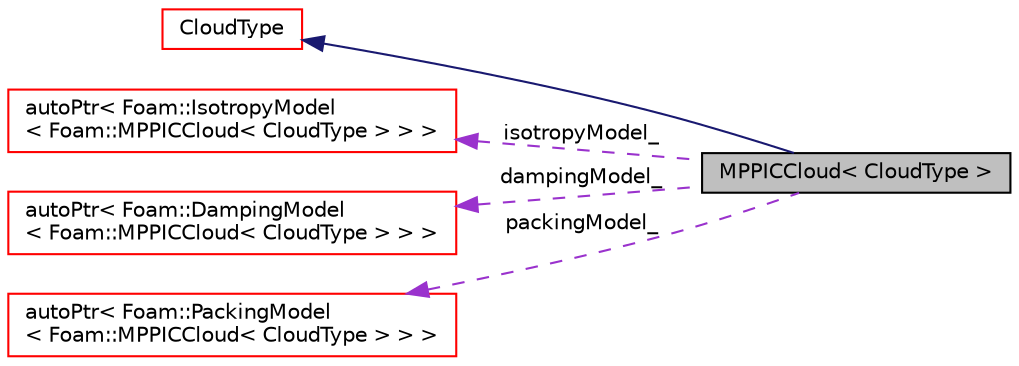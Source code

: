 digraph "MPPICCloud&lt; CloudType &gt;"
{
  bgcolor="transparent";
  edge [fontname="Helvetica",fontsize="10",labelfontname="Helvetica",labelfontsize="10"];
  node [fontname="Helvetica",fontsize="10",shape=record];
  rankdir="LR";
  Node1 [label="MPPICCloud\< CloudType \>",height=0.2,width=0.4,color="black", fillcolor="grey75", style="filled", fontcolor="black"];
  Node2 -> Node1 [dir="back",color="midnightblue",fontsize="10",style="solid",fontname="Helvetica"];
  Node2 [label="CloudType",height=0.2,width=0.4,color="red",URL="$a00591.html",tooltip="Templated base class for dsmc cloud. "];
  Node3 -> Node1 [dir="back",color="darkorchid3",fontsize="10",style="dashed",label=" isotropyModel_" ,fontname="Helvetica"];
  Node3 [label="autoPtr\< Foam::IsotropyModel\l\< Foam::MPPICCloud\< CloudType \> \> \>",height=0.2,width=0.4,color="red",URL="$a00085.html"];
  Node4 -> Node1 [dir="back",color="darkorchid3",fontsize="10",style="dashed",label=" dampingModel_" ,fontname="Helvetica"];
  Node4 [label="autoPtr\< Foam::DampingModel\l\< Foam::MPPICCloud\< CloudType \> \> \>",height=0.2,width=0.4,color="red",URL="$a00085.html"];
  Node5 -> Node1 [dir="back",color="darkorchid3",fontsize="10",style="dashed",label=" packingModel_" ,fontname="Helvetica"];
  Node5 [label="autoPtr\< Foam::PackingModel\l\< Foam::MPPICCloud\< CloudType \> \> \>",height=0.2,width=0.4,color="red",URL="$a00085.html"];
}
